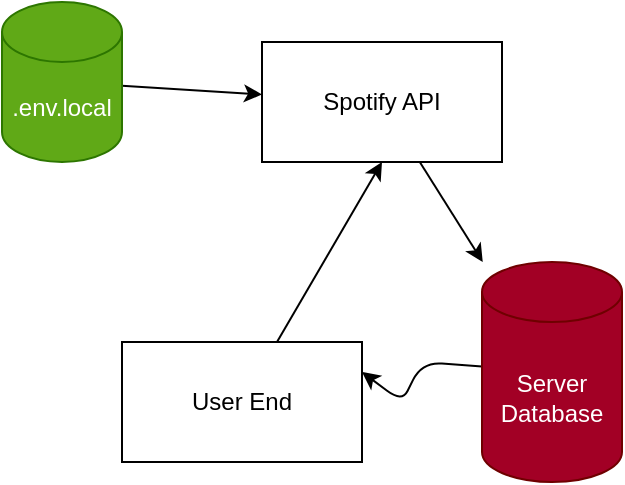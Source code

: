 <mxfile>
    <diagram id="1atGZqvPatDWiOw7VISf" name="Page-1">
        <mxGraphModel dx="682" dy="415" grid="1" gridSize="10" guides="1" tooltips="1" connect="1" arrows="1" fold="1" page="1" pageScale="1" pageWidth="850" pageHeight="1100" math="0" shadow="0">
            <root>
                <mxCell id="0"/>
                <mxCell id="1" parent="0"/>
                <mxCell id="8" style="edgeStyle=none;html=1;" edge="1" parent="1" source="2" target="7">
                    <mxGeometry relative="1" as="geometry"/>
                </mxCell>
                <mxCell id="2" value="Spotify API" style="rounded=0;whiteSpace=wrap;html=1;" vertex="1" parent="1">
                    <mxGeometry x="270" y="80" width="120" height="60" as="geometry"/>
                </mxCell>
                <mxCell id="6" style="edgeStyle=none;html=1;entryX=0.5;entryY=1;entryDx=0;entryDy=0;" edge="1" parent="1" source="3" target="2">
                    <mxGeometry relative="1" as="geometry"/>
                </mxCell>
                <mxCell id="3" value="User End" style="whiteSpace=wrap;html=1;" vertex="1" parent="1">
                    <mxGeometry x="200" y="230" width="120" height="60" as="geometry"/>
                </mxCell>
                <mxCell id="5" style="edgeStyle=none;html=1;" edge="1" parent="1" source="4" target="2">
                    <mxGeometry relative="1" as="geometry"/>
                </mxCell>
                <mxCell id="4" value=".env.local" style="shape=cylinder3;whiteSpace=wrap;html=1;boundedLbl=1;backgroundOutline=1;size=15;fillColor=#60a917;fontColor=#ffffff;strokeColor=#2D7600;" vertex="1" parent="1">
                    <mxGeometry x="140" y="60" width="60" height="80" as="geometry"/>
                </mxCell>
                <mxCell id="9" style="edgeStyle=none;html=1;entryX=1;entryY=0.25;entryDx=0;entryDy=0;" edge="1" parent="1" source="7" target="3">
                    <mxGeometry relative="1" as="geometry">
                        <Array as="points">
                            <mxPoint x="350" y="240"/>
                            <mxPoint x="340" y="260"/>
                        </Array>
                    </mxGeometry>
                </mxCell>
                <mxCell id="7" value="Server Database" style="shape=cylinder3;whiteSpace=wrap;html=1;boundedLbl=1;backgroundOutline=1;size=15;fillColor=#a20025;fontColor=#ffffff;strokeColor=#6F0000;" vertex="1" parent="1">
                    <mxGeometry x="380" y="190" width="70" height="110" as="geometry"/>
                </mxCell>
            </root>
        </mxGraphModel>
    </diagram>
</mxfile>